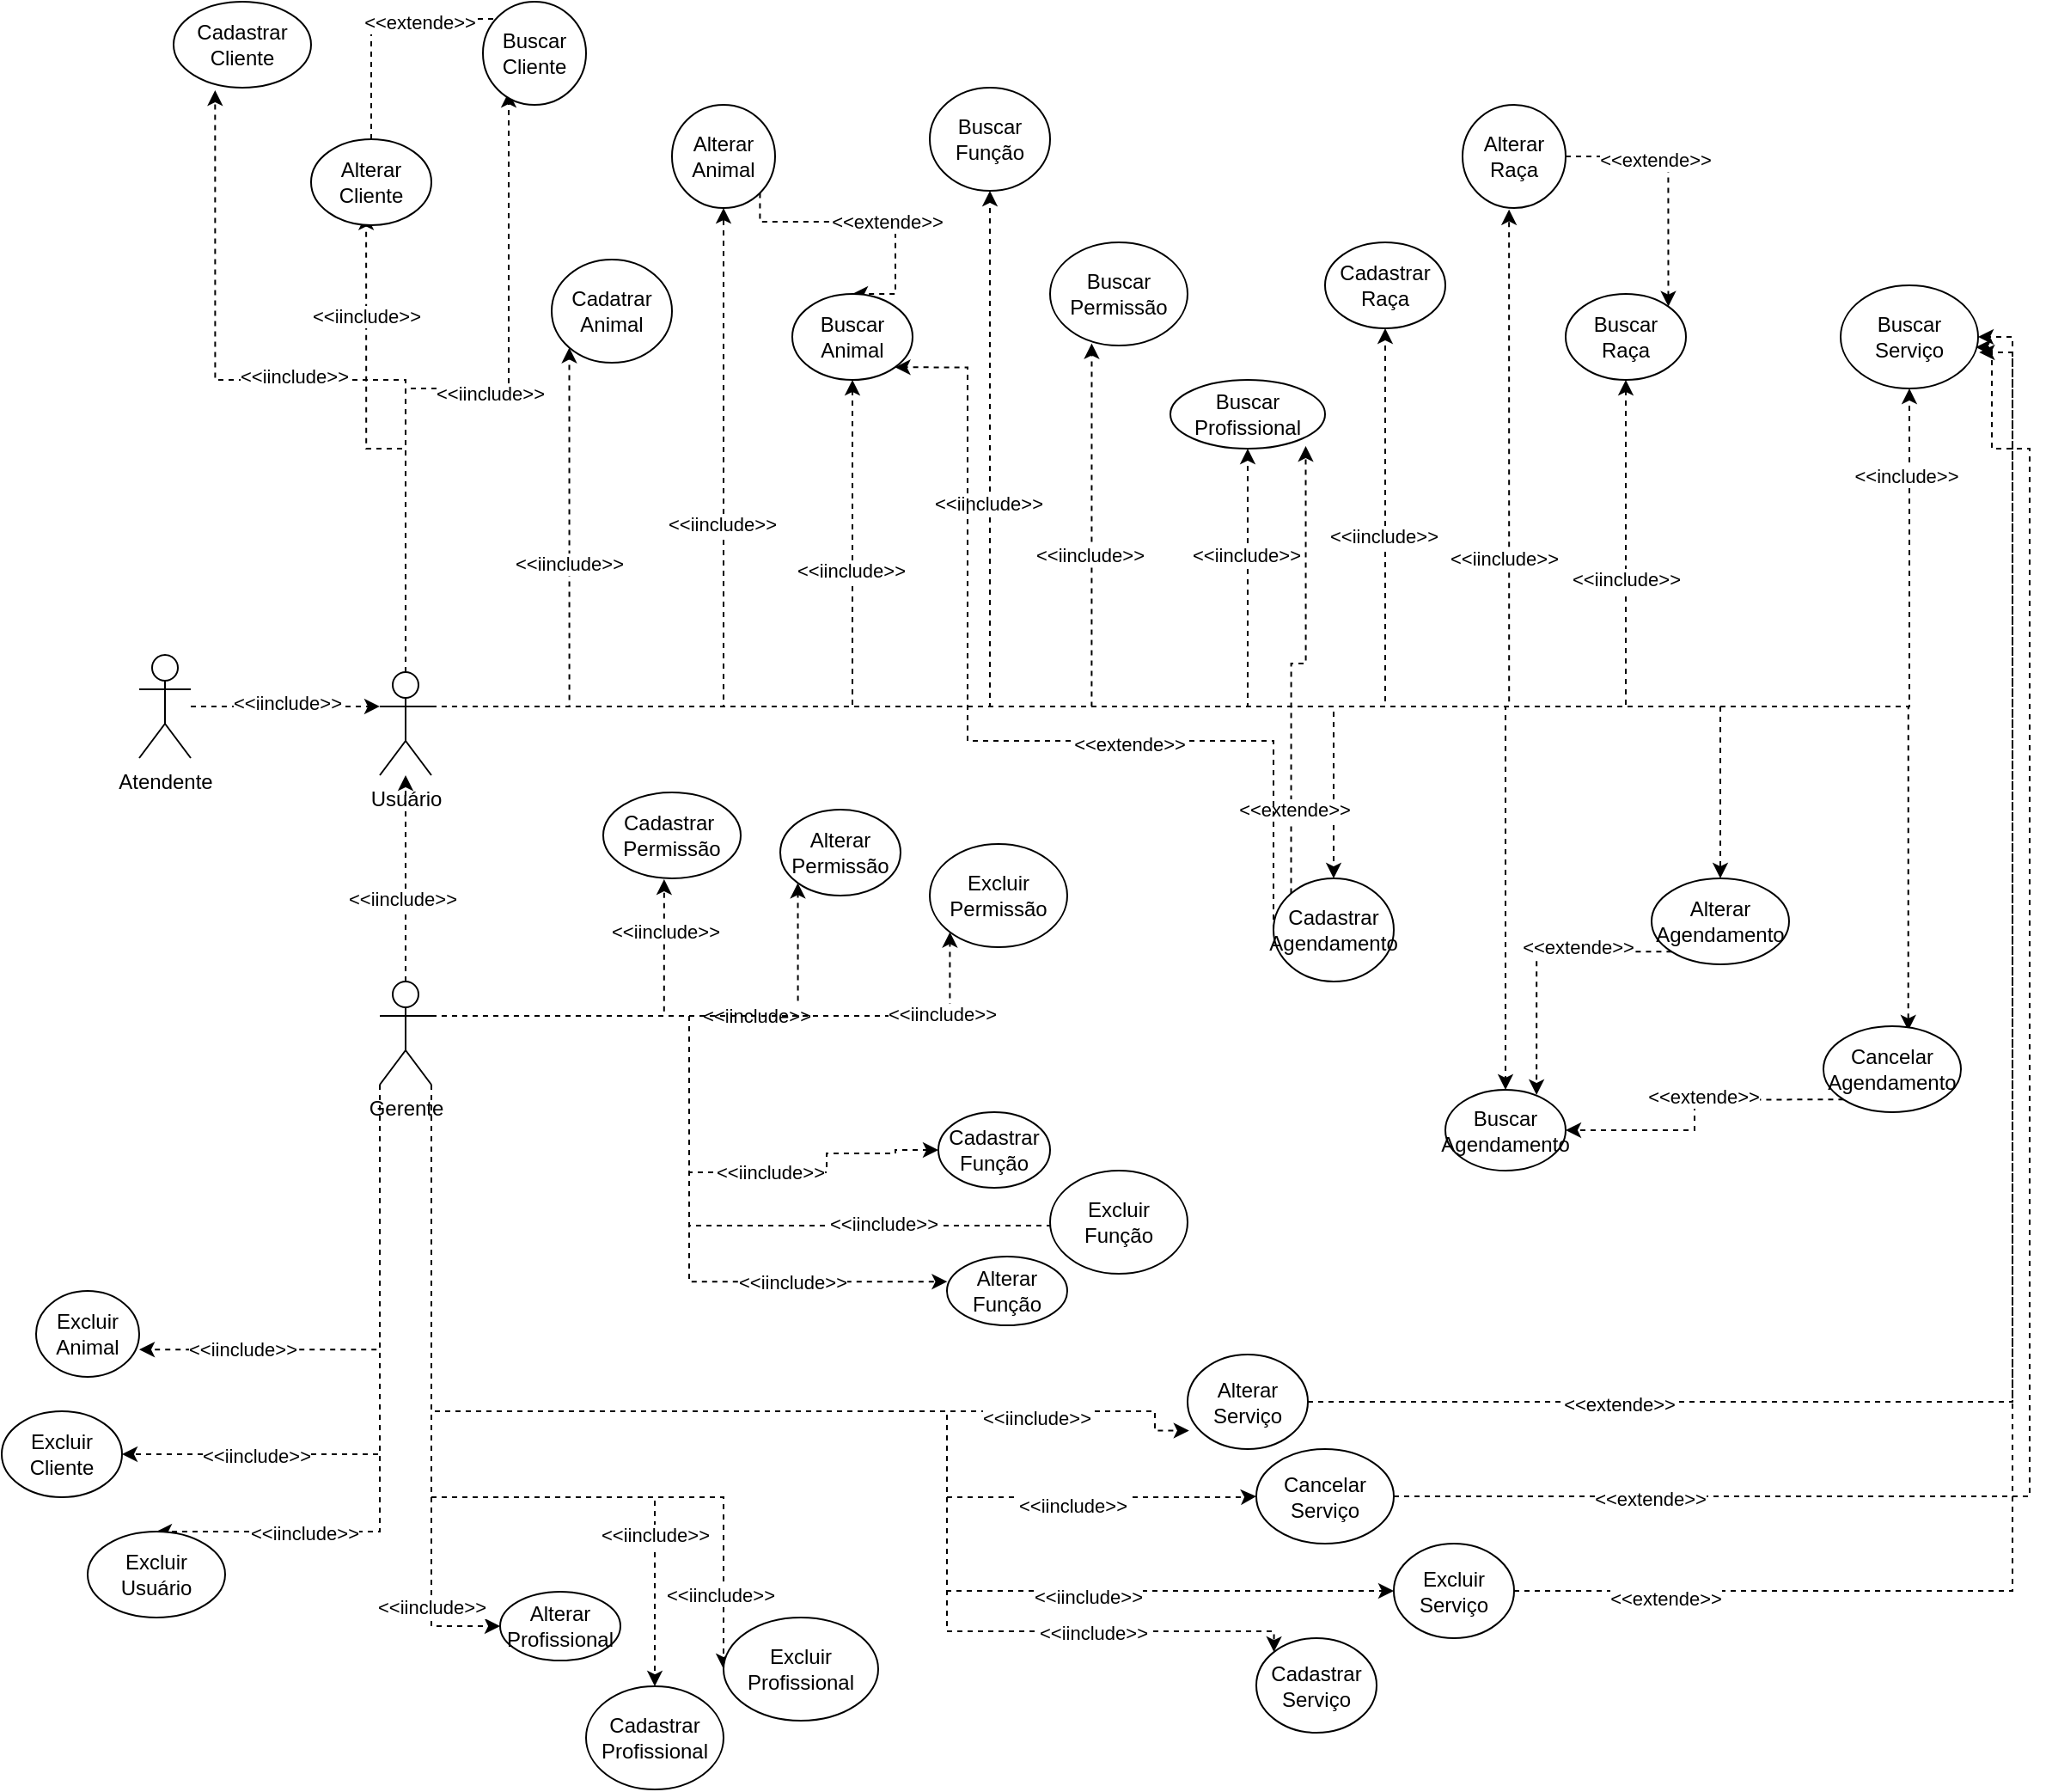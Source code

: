 <mxfile version="21.5.0" type="github">
  <diagram name="Página-1" id="6CJLhnXPKIy9RIlM2_i4">
    <mxGraphModel dx="1862" dy="1701" grid="1" gridSize="10" guides="1" tooltips="1" connect="1" arrows="1" fold="1" page="1" pageScale="1" pageWidth="827" pageHeight="1169" math="0" shadow="0">
      <root>
        <mxCell id="0" />
        <mxCell id="1" parent="0" />
        <mxCell id="zJWUU8WAKtDZtC-Ve3RA-35" style="edgeStyle=orthogonalEdgeStyle;rounded=0;orthogonalLoop=1;jettySize=auto;html=1;exitX=1;exitY=0.333;exitDx=0;exitDy=0;exitPerimeter=0;entryX=0;entryY=1;entryDx=0;entryDy=0;dashed=1;" parent="1" source="zJWUU8WAKtDZtC-Ve3RA-1" target="zJWUU8WAKtDZtC-Ve3RA-11" edge="1">
          <mxGeometry relative="1" as="geometry" />
        </mxCell>
        <mxCell id="zJWUU8WAKtDZtC-Ve3RA-81" value="&amp;lt;&amp;lt;iinclude&amp;gt;&amp;gt;" style="edgeLabel;html=1;align=center;verticalAlign=middle;resizable=0;points=[];" parent="zJWUU8WAKtDZtC-Ve3RA-35" vertex="1" connectable="0">
          <mxGeometry x="0.134" y="1" relative="1" as="geometry">
            <mxPoint as="offset" />
          </mxGeometry>
        </mxCell>
        <mxCell id="zJWUU8WAKtDZtC-Ve3RA-36" style="edgeStyle=orthogonalEdgeStyle;rounded=0;orthogonalLoop=1;jettySize=auto;html=1;exitX=1;exitY=0.333;exitDx=0;exitDy=0;exitPerimeter=0;dashed=1;" parent="1" source="zJWUU8WAKtDZtC-Ve3RA-1" target="zJWUU8WAKtDZtC-Ve3RA-12" edge="1">
          <mxGeometry relative="1" as="geometry" />
        </mxCell>
        <mxCell id="zJWUU8WAKtDZtC-Ve3RA-82" value="&amp;lt;&amp;lt;iinclude&amp;gt;&amp;gt;" style="edgeLabel;html=1;align=center;verticalAlign=middle;resizable=0;points=[];" parent="zJWUU8WAKtDZtC-Ve3RA-36" vertex="1" connectable="0">
          <mxGeometry x="0.2" y="1" relative="1" as="geometry">
            <mxPoint as="offset" />
          </mxGeometry>
        </mxCell>
        <mxCell id="zJWUU8WAKtDZtC-Ve3RA-37" style="edgeStyle=orthogonalEdgeStyle;rounded=0;orthogonalLoop=1;jettySize=auto;html=1;exitX=1;exitY=0.333;exitDx=0;exitDy=0;exitPerimeter=0;dashed=1;" parent="1" source="zJWUU8WAKtDZtC-Ve3RA-1" target="zJWUU8WAKtDZtC-Ve3RA-13" edge="1">
          <mxGeometry relative="1" as="geometry" />
        </mxCell>
        <mxCell id="zJWUU8WAKtDZtC-Ve3RA-83" value="&amp;lt;&amp;lt;iinclude&amp;gt;&amp;gt;" style="edgeLabel;html=1;align=center;verticalAlign=middle;resizable=0;points=[];" parent="zJWUU8WAKtDZtC-Ve3RA-37" vertex="1" connectable="0">
          <mxGeometry x="0.489" y="1" relative="1" as="geometry">
            <mxPoint as="offset" />
          </mxGeometry>
        </mxCell>
        <mxCell id="zJWUU8WAKtDZtC-Ve3RA-38" style="edgeStyle=orthogonalEdgeStyle;rounded=0;orthogonalLoop=1;jettySize=auto;html=1;exitX=1;exitY=0.333;exitDx=0;exitDy=0;exitPerimeter=0;entryX=0.5;entryY=1;entryDx=0;entryDy=0;dashed=1;" parent="1" source="zJWUU8WAKtDZtC-Ve3RA-1" target="zJWUU8WAKtDZtC-Ve3RA-23" edge="1">
          <mxGeometry relative="1" as="geometry" />
        </mxCell>
        <mxCell id="zJWUU8WAKtDZtC-Ve3RA-84" value="&amp;lt;&amp;lt;iinclude&amp;gt;&amp;gt;" style="edgeLabel;html=1;align=center;verticalAlign=middle;resizable=0;points=[];" parent="zJWUU8WAKtDZtC-Ve3RA-38" vertex="1" connectable="0">
          <mxGeometry x="0.418" y="1" relative="1" as="geometry">
            <mxPoint as="offset" />
          </mxGeometry>
        </mxCell>
        <mxCell id="zJWUU8WAKtDZtC-Ve3RA-39" style="edgeStyle=orthogonalEdgeStyle;rounded=0;orthogonalLoop=1;jettySize=auto;html=1;exitX=1;exitY=0.333;exitDx=0;exitDy=0;exitPerimeter=0;entryX=0.303;entryY=0.98;entryDx=0;entryDy=0;entryPerimeter=0;dashed=1;" parent="1" source="zJWUU8WAKtDZtC-Ve3RA-1" target="zJWUU8WAKtDZtC-Ve3RA-20" edge="1">
          <mxGeometry relative="1" as="geometry" />
        </mxCell>
        <mxCell id="zJWUU8WAKtDZtC-Ve3RA-85" value="&amp;lt;&amp;lt;iinclude&amp;gt;&amp;gt;" style="edgeLabel;html=1;align=center;verticalAlign=middle;resizable=0;points=[];" parent="zJWUU8WAKtDZtC-Ve3RA-39" vertex="1" connectable="0">
          <mxGeometry x="0.587" y="1" relative="1" as="geometry">
            <mxPoint as="offset" />
          </mxGeometry>
        </mxCell>
        <mxCell id="zJWUU8WAKtDZtC-Ve3RA-40" style="edgeStyle=orthogonalEdgeStyle;rounded=0;orthogonalLoop=1;jettySize=auto;html=1;exitX=1;exitY=0.333;exitDx=0;exitDy=0;exitPerimeter=0;entryX=0.5;entryY=1;entryDx=0;entryDy=0;dashed=1;" parent="1" source="zJWUU8WAKtDZtC-Ve3RA-1" target="zJWUU8WAKtDZtC-Ve3RA-26" edge="1">
          <mxGeometry relative="1" as="geometry" />
        </mxCell>
        <mxCell id="zJWUU8WAKtDZtC-Ve3RA-86" value="&amp;lt;&amp;lt;iinclude&amp;gt;&amp;gt;" style="edgeLabel;html=1;align=center;verticalAlign=middle;resizable=0;points=[];" parent="zJWUU8WAKtDZtC-Ve3RA-40" vertex="1" connectable="0">
          <mxGeometry x="0.803" y="1" relative="1" as="geometry">
            <mxPoint as="offset" />
          </mxGeometry>
        </mxCell>
        <mxCell id="zJWUU8WAKtDZtC-Ve3RA-74" style="edgeStyle=orthogonalEdgeStyle;rounded=0;orthogonalLoop=1;jettySize=auto;html=1;exitX=0.5;exitY=0;exitDx=0;exitDy=0;exitPerimeter=0;entryX=0.302;entryY=1.03;entryDx=0;entryDy=0;entryPerimeter=0;dashed=1;" parent="1" source="zJWUU8WAKtDZtC-Ve3RA-1" target="zJWUU8WAKtDZtC-Ve3RA-2" edge="1">
          <mxGeometry relative="1" as="geometry" />
        </mxCell>
        <mxCell id="zJWUU8WAKtDZtC-Ve3RA-77" value="&amp;lt;&amp;lt;iinclude&amp;gt;&amp;gt;" style="edgeLabel;html=1;align=center;verticalAlign=middle;resizable=0;points=[];" parent="zJWUU8WAKtDZtC-Ve3RA-74" vertex="1" connectable="0">
          <mxGeometry x="0.047" y="-2" relative="1" as="geometry">
            <mxPoint as="offset" />
          </mxGeometry>
        </mxCell>
        <mxCell id="zJWUU8WAKtDZtC-Ve3RA-75" style="edgeStyle=orthogonalEdgeStyle;rounded=0;orthogonalLoop=1;jettySize=auto;html=1;exitX=0.5;exitY=0;exitDx=0;exitDy=0;exitPerimeter=0;entryX=0.458;entryY=0.875;entryDx=0;entryDy=0;entryPerimeter=0;dashed=1;" parent="1" source="zJWUU8WAKtDZtC-Ve3RA-1" target="zJWUU8WAKtDZtC-Ve3RA-8" edge="1">
          <mxGeometry relative="1" as="geometry" />
        </mxCell>
        <mxCell id="zJWUU8WAKtDZtC-Ve3RA-78" value="&amp;lt;&amp;lt;iinclude&amp;gt;&amp;gt;" style="edgeLabel;html=1;align=center;verticalAlign=middle;resizable=0;points=[];" parent="zJWUU8WAKtDZtC-Ve3RA-75" vertex="1" connectable="0">
          <mxGeometry x="0.595" relative="1" as="geometry">
            <mxPoint as="offset" />
          </mxGeometry>
        </mxCell>
        <mxCell id="zJWUU8WAKtDZtC-Ve3RA-76" style="edgeStyle=orthogonalEdgeStyle;rounded=0;orthogonalLoop=1;jettySize=auto;html=1;exitX=0.5;exitY=0;exitDx=0;exitDy=0;exitPerimeter=0;entryX=0.25;entryY=0.875;entryDx=0;entryDy=0;entryPerimeter=0;dashed=1;" parent="1" source="zJWUU8WAKtDZtC-Ve3RA-1" target="zJWUU8WAKtDZtC-Ve3RA-9" edge="1">
          <mxGeometry relative="1" as="geometry" />
        </mxCell>
        <mxCell id="zJWUU8WAKtDZtC-Ve3RA-79" value="&amp;lt;&amp;lt;iinclude&amp;gt;&amp;gt;" style="edgeLabel;html=1;align=center;verticalAlign=middle;resizable=0;points=[];" parent="zJWUU8WAKtDZtC-Ve3RA-76" vertex="1" connectable="0">
          <mxGeometry x="0.074" y="-3" relative="1" as="geometry">
            <mxPoint as="offset" />
          </mxGeometry>
        </mxCell>
        <mxCell id="zJWUU8WAKtDZtC-Ve3RA-90" style="edgeStyle=orthogonalEdgeStyle;rounded=0;orthogonalLoop=1;jettySize=auto;html=1;exitX=1;exitY=0.333;exitDx=0;exitDy=0;exitPerimeter=0;entryX=0.5;entryY=1;entryDx=0;entryDy=0;dashed=1;" parent="1" source="zJWUU8WAKtDZtC-Ve3RA-1" target="zJWUU8WAKtDZtC-Ve3RA-87" edge="1">
          <mxGeometry relative="1" as="geometry" />
        </mxCell>
        <mxCell id="QECiyln3LwhVazJnVvSY-2" value="&amp;lt;&amp;lt;iinclude&amp;gt;&amp;gt;" style="edgeLabel;html=1;align=center;verticalAlign=middle;resizable=0;points=[];" vertex="1" connectable="0" parent="zJWUU8WAKtDZtC-Ve3RA-90">
          <mxGeometry x="0.688" y="1" relative="1" as="geometry">
            <mxPoint as="offset" />
          </mxGeometry>
        </mxCell>
        <mxCell id="zJWUU8WAKtDZtC-Ve3RA-91" style="edgeStyle=orthogonalEdgeStyle;rounded=0;orthogonalLoop=1;jettySize=auto;html=1;exitX=1;exitY=0.333;exitDx=0;exitDy=0;exitPerimeter=0;entryX=0.451;entryY=1.014;entryDx=0;entryDy=0;entryPerimeter=0;dashed=1;" parent="1" source="zJWUU8WAKtDZtC-Ve3RA-1" target="zJWUU8WAKtDZtC-Ve3RA-88" edge="1">
          <mxGeometry relative="1" as="geometry" />
        </mxCell>
        <mxCell id="QECiyln3LwhVazJnVvSY-3" value="&amp;lt;&amp;lt;iinclude&amp;gt;&amp;gt;" style="edgeLabel;html=1;align=center;verticalAlign=middle;resizable=0;points=[];" vertex="1" connectable="0" parent="zJWUU8WAKtDZtC-Ve3RA-91">
          <mxGeometry x="0.556" y="3" relative="1" as="geometry">
            <mxPoint as="offset" />
          </mxGeometry>
        </mxCell>
        <mxCell id="QECiyln3LwhVazJnVvSY-1" style="edgeStyle=orthogonalEdgeStyle;rounded=0;orthogonalLoop=1;jettySize=auto;html=1;exitX=1;exitY=0.333;exitDx=0;exitDy=0;exitPerimeter=0;entryX=0.5;entryY=1;entryDx=0;entryDy=0;dashed=1;" edge="1" parent="1" source="zJWUU8WAKtDZtC-Ve3RA-1" target="zJWUU8WAKtDZtC-Ve3RA-89">
          <mxGeometry relative="1" as="geometry" />
        </mxCell>
        <mxCell id="QECiyln3LwhVazJnVvSY-4" value="&amp;lt;&amp;lt;iinclude&amp;gt;&amp;gt;" style="edgeLabel;html=1;align=center;verticalAlign=middle;resizable=0;points=[];" vertex="1" connectable="0" parent="QECiyln3LwhVazJnVvSY-1">
          <mxGeometry x="0.739" relative="1" as="geometry">
            <mxPoint as="offset" />
          </mxGeometry>
        </mxCell>
        <mxCell id="QECiyln3LwhVazJnVvSY-16" style="edgeStyle=orthogonalEdgeStyle;rounded=0;orthogonalLoop=1;jettySize=auto;html=1;exitX=1;exitY=0.333;exitDx=0;exitDy=0;exitPerimeter=0;entryX=0.5;entryY=0;entryDx=0;entryDy=0;dashed=1;" edge="1" parent="1" source="zJWUU8WAKtDZtC-Ve3RA-1" target="QECiyln3LwhVazJnVvSY-13">
          <mxGeometry relative="1" as="geometry" />
        </mxCell>
        <mxCell id="QECiyln3LwhVazJnVvSY-17" style="edgeStyle=orthogonalEdgeStyle;rounded=0;orthogonalLoop=1;jettySize=auto;html=1;exitX=1;exitY=0.333;exitDx=0;exitDy=0;exitPerimeter=0;entryX=0.5;entryY=0;entryDx=0;entryDy=0;dashed=1;" edge="1" parent="1" source="zJWUU8WAKtDZtC-Ve3RA-1" target="QECiyln3LwhVazJnVvSY-11">
          <mxGeometry relative="1" as="geometry" />
        </mxCell>
        <mxCell id="QECiyln3LwhVazJnVvSY-18" style="edgeStyle=orthogonalEdgeStyle;rounded=0;orthogonalLoop=1;jettySize=auto;html=1;exitX=1;exitY=0.333;exitDx=0;exitDy=0;exitPerimeter=0;entryX=0.5;entryY=0;entryDx=0;entryDy=0;dashed=1;" edge="1" parent="1" source="zJWUU8WAKtDZtC-Ve3RA-1" target="QECiyln3LwhVazJnVvSY-14">
          <mxGeometry relative="1" as="geometry" />
        </mxCell>
        <mxCell id="QECiyln3LwhVazJnVvSY-19" style="edgeStyle=orthogonalEdgeStyle;rounded=0;orthogonalLoop=1;jettySize=auto;html=1;exitX=1;exitY=0.333;exitDx=0;exitDy=0;exitPerimeter=0;entryX=0.617;entryY=0.05;entryDx=0;entryDy=0;entryPerimeter=0;dashed=1;" edge="1" parent="1" source="zJWUU8WAKtDZtC-Ve3RA-1" target="QECiyln3LwhVazJnVvSY-15">
          <mxGeometry relative="1" as="geometry" />
        </mxCell>
        <mxCell id="QECiyln3LwhVazJnVvSY-48" style="edgeStyle=orthogonalEdgeStyle;rounded=0;orthogonalLoop=1;jettySize=auto;html=1;exitX=1;exitY=0.333;exitDx=0;exitDy=0;exitPerimeter=0;entryX=0.5;entryY=1;entryDx=0;entryDy=0;dashed=1;" edge="1" parent="1" source="zJWUU8WAKtDZtC-Ve3RA-1" target="QECiyln3LwhVazJnVvSY-29">
          <mxGeometry relative="1" as="geometry" />
        </mxCell>
        <mxCell id="QECiyln3LwhVazJnVvSY-49" value="&amp;lt;&amp;lt;include&amp;gt;&amp;gt;" style="edgeLabel;html=1;align=center;verticalAlign=middle;resizable=0;points=[];" vertex="1" connectable="0" parent="QECiyln3LwhVazJnVvSY-48">
          <mxGeometry x="0.903" y="2" relative="1" as="geometry">
            <mxPoint as="offset" />
          </mxGeometry>
        </mxCell>
        <mxCell id="zJWUU8WAKtDZtC-Ve3RA-1" value="Usuário" style="shape=umlActor;verticalLabelPosition=bottom;verticalAlign=top;html=1;outlineConnect=0;" parent="1" vertex="1">
          <mxGeometry x="180" y="180" width="30" height="60" as="geometry" />
        </mxCell>
        <mxCell id="zJWUU8WAKtDZtC-Ve3RA-2" value="Cadastrar Cliente" style="ellipse;whiteSpace=wrap;html=1;" parent="1" vertex="1">
          <mxGeometry x="60" y="-210" width="80" height="50" as="geometry" />
        </mxCell>
        <mxCell id="zJWUU8WAKtDZtC-Ve3RA-41" style="edgeStyle=orthogonalEdgeStyle;rounded=0;orthogonalLoop=1;jettySize=auto;html=1;exitX=0;exitY=1;exitDx=0;exitDy=0;exitPerimeter=0;entryX=1;entryY=0.682;entryDx=0;entryDy=0;entryPerimeter=0;dashed=1;" parent="1" source="zJWUU8WAKtDZtC-Ve3RA-4" target="zJWUU8WAKtDZtC-Ve3RA-14" edge="1">
          <mxGeometry relative="1" as="geometry" />
        </mxCell>
        <mxCell id="zJWUU8WAKtDZtC-Ve3RA-72" value="&amp;lt;&amp;lt;iinclude&amp;gt;&amp;gt;" style="edgeLabel;html=1;align=center;verticalAlign=middle;resizable=0;points=[];" parent="zJWUU8WAKtDZtC-Ve3RA-41" vertex="1" connectable="0">
          <mxGeometry x="0.595" relative="1" as="geometry">
            <mxPoint as="offset" />
          </mxGeometry>
        </mxCell>
        <mxCell id="zJWUU8WAKtDZtC-Ve3RA-43" style="edgeStyle=orthogonalEdgeStyle;rounded=0;orthogonalLoop=1;jettySize=auto;html=1;exitX=0;exitY=1;exitDx=0;exitDy=0;exitPerimeter=0;entryX=1;entryY=0.5;entryDx=0;entryDy=0;dashed=1;" parent="1" source="zJWUU8WAKtDZtC-Ve3RA-4" target="zJWUU8WAKtDZtC-Ve3RA-10" edge="1">
          <mxGeometry relative="1" as="geometry" />
        </mxCell>
        <mxCell id="zJWUU8WAKtDZtC-Ve3RA-71" value="&amp;lt;&amp;lt;iinclude&amp;gt;&amp;gt;" style="edgeLabel;html=1;align=center;verticalAlign=middle;resizable=0;points=[];" parent="zJWUU8WAKtDZtC-Ve3RA-43" vertex="1" connectable="0">
          <mxGeometry x="0.575" y="1" relative="1" as="geometry">
            <mxPoint as="offset" />
          </mxGeometry>
        </mxCell>
        <mxCell id="zJWUU8WAKtDZtC-Ve3RA-45" style="edgeStyle=orthogonalEdgeStyle;rounded=0;orthogonalLoop=1;jettySize=auto;html=1;exitX=0;exitY=1;exitDx=0;exitDy=0;exitPerimeter=0;entryX=0.5;entryY=0;entryDx=0;entryDy=0;dashed=1;" parent="1" source="zJWUU8WAKtDZtC-Ve3RA-4" target="zJWUU8WAKtDZtC-Ve3RA-16" edge="1">
          <mxGeometry relative="1" as="geometry">
            <Array as="points">
              <mxPoint x="180" y="680" />
            </Array>
          </mxGeometry>
        </mxCell>
        <mxCell id="zJWUU8WAKtDZtC-Ve3RA-70" value="&amp;lt;&amp;lt;iinclude&amp;gt;&amp;gt;" style="edgeLabel;html=1;align=center;verticalAlign=middle;resizable=0;points=[];" parent="zJWUU8WAKtDZtC-Ve3RA-45" vertex="1" connectable="0">
          <mxGeometry x="0.559" y="1" relative="1" as="geometry">
            <mxPoint as="offset" />
          </mxGeometry>
        </mxCell>
        <mxCell id="zJWUU8WAKtDZtC-Ve3RA-46" style="edgeStyle=orthogonalEdgeStyle;rounded=0;orthogonalLoop=1;jettySize=auto;html=1;exitX=1;exitY=1;exitDx=0;exitDy=0;exitPerimeter=0;entryX=0;entryY=0.5;entryDx=0;entryDy=0;dashed=1;" parent="1" source="zJWUU8WAKtDZtC-Ve3RA-4" target="zJWUU8WAKtDZtC-Ve3RA-25" edge="1">
          <mxGeometry relative="1" as="geometry">
            <Array as="points">
              <mxPoint x="210" y="735" />
            </Array>
          </mxGeometry>
        </mxCell>
        <mxCell id="zJWUU8WAKtDZtC-Ve3RA-69" value="&amp;lt;&amp;lt;iinclude&amp;gt;&amp;gt;" style="edgeLabel;html=1;align=center;verticalAlign=middle;resizable=0;points=[];" parent="zJWUU8WAKtDZtC-Ve3RA-46" vertex="1" connectable="0">
          <mxGeometry x="0.713" relative="1" as="geometry">
            <mxPoint as="offset" />
          </mxGeometry>
        </mxCell>
        <mxCell id="zJWUU8WAKtDZtC-Ve3RA-47" style="edgeStyle=orthogonalEdgeStyle;rounded=0;orthogonalLoop=1;jettySize=auto;html=1;exitX=1;exitY=1;exitDx=0;exitDy=0;exitPerimeter=0;dashed=1;entryX=0.5;entryY=0;entryDx=0;entryDy=0;" parent="1" source="zJWUU8WAKtDZtC-Ve3RA-4" target="zJWUU8WAKtDZtC-Ve3RA-27" edge="1">
          <mxGeometry relative="1" as="geometry">
            <mxPoint x="520" y="710" as="targetPoint" />
            <Array as="points">
              <mxPoint x="210" y="660" />
              <mxPoint x="340" y="660" />
            </Array>
          </mxGeometry>
        </mxCell>
        <mxCell id="zJWUU8WAKtDZtC-Ve3RA-68" value="&amp;lt;&amp;lt;iinclude&amp;gt;&amp;gt;" style="edgeLabel;html=1;align=center;verticalAlign=middle;resizable=0;points=[];" parent="zJWUU8WAKtDZtC-Ve3RA-47" vertex="1" connectable="0">
          <mxGeometry x="0.634" relative="1" as="geometry">
            <mxPoint as="offset" />
          </mxGeometry>
        </mxCell>
        <mxCell id="zJWUU8WAKtDZtC-Ve3RA-48" style="edgeStyle=orthogonalEdgeStyle;rounded=0;orthogonalLoop=1;jettySize=auto;html=1;exitX=1;exitY=1;exitDx=0;exitDy=0;exitPerimeter=0;entryX=0;entryY=0.5;entryDx=0;entryDy=0;dashed=1;" parent="1" source="zJWUU8WAKtDZtC-Ve3RA-4" target="zJWUU8WAKtDZtC-Ve3RA-15" edge="1">
          <mxGeometry relative="1" as="geometry">
            <Array as="points">
              <mxPoint x="210" y="660" />
              <mxPoint x="380" y="660" />
            </Array>
          </mxGeometry>
        </mxCell>
        <mxCell id="zJWUU8WAKtDZtC-Ve3RA-67" value="&amp;lt;&amp;lt;iinclude&amp;gt;&amp;gt;" style="edgeLabel;html=1;align=center;verticalAlign=middle;resizable=0;points=[];" parent="zJWUU8WAKtDZtC-Ve3RA-48" vertex="1" connectable="0">
          <mxGeometry x="0.832" y="-2" relative="1" as="geometry">
            <mxPoint as="offset" />
          </mxGeometry>
        </mxCell>
        <mxCell id="zJWUU8WAKtDZtC-Ve3RA-50" style="edgeStyle=orthogonalEdgeStyle;rounded=0;orthogonalLoop=1;jettySize=auto;html=1;exitX=1;exitY=0.333;exitDx=0;exitDy=0;exitPerimeter=0;entryX=0.003;entryY=0.365;entryDx=0;entryDy=0;entryPerimeter=0;dashed=1;" parent="1" source="zJWUU8WAKtDZtC-Ve3RA-4" target="zJWUU8WAKtDZtC-Ve3RA-22" edge="1">
          <mxGeometry relative="1" as="geometry" />
        </mxCell>
        <mxCell id="zJWUU8WAKtDZtC-Ve3RA-63" value="&amp;lt;&amp;lt;iinclude&amp;gt;&amp;gt;" style="edgeLabel;html=1;align=center;verticalAlign=middle;resizable=0;points=[];" parent="zJWUU8WAKtDZtC-Ve3RA-50" vertex="1" connectable="0">
          <mxGeometry x="0.6" relative="1" as="geometry">
            <mxPoint as="offset" />
          </mxGeometry>
        </mxCell>
        <mxCell id="zJWUU8WAKtDZtC-Ve3RA-51" style="edgeStyle=orthogonalEdgeStyle;rounded=0;orthogonalLoop=1;jettySize=auto;html=1;exitX=1;exitY=0.333;exitDx=0;exitDy=0;exitPerimeter=0;entryX=0;entryY=0;entryDx=0;entryDy=0;dashed=1;" parent="1" source="zJWUU8WAKtDZtC-Ve3RA-4" target="zJWUU8WAKtDZtC-Ve3RA-18" edge="1">
          <mxGeometry relative="1" as="geometry">
            <Array as="points">
              <mxPoint x="360" y="380" />
              <mxPoint x="360" y="502" />
            </Array>
          </mxGeometry>
        </mxCell>
        <mxCell id="zJWUU8WAKtDZtC-Ve3RA-62" value="&amp;lt;&amp;lt;iinclude&amp;gt;&amp;gt;" style="edgeLabel;html=1;align=center;verticalAlign=middle;resizable=0;points=[];" parent="zJWUU8WAKtDZtC-Ve3RA-51" vertex="1" connectable="0">
          <mxGeometry x="0.488" y="1" relative="1" as="geometry">
            <mxPoint as="offset" />
          </mxGeometry>
        </mxCell>
        <mxCell id="zJWUU8WAKtDZtC-Ve3RA-52" style="edgeStyle=orthogonalEdgeStyle;rounded=0;orthogonalLoop=1;jettySize=auto;html=1;exitX=1;exitY=0.333;exitDx=0;exitDy=0;exitPerimeter=0;entryX=0;entryY=0.5;entryDx=0;entryDy=0;dashed=1;" parent="1" source="zJWUU8WAKtDZtC-Ve3RA-4" target="zJWUU8WAKtDZtC-Ve3RA-24" edge="1">
          <mxGeometry relative="1" as="geometry">
            <Array as="points">
              <mxPoint x="360" y="380" />
              <mxPoint x="360" y="471" />
              <mxPoint x="440" y="471" />
              <mxPoint x="440" y="460" />
              <mxPoint x="480" y="460" />
            </Array>
          </mxGeometry>
        </mxCell>
        <mxCell id="zJWUU8WAKtDZtC-Ve3RA-61" value="&amp;lt;&amp;lt;iinclude&amp;gt;&amp;gt;" style="edgeLabel;html=1;align=center;verticalAlign=middle;resizable=0;points=[];" parent="zJWUU8WAKtDZtC-Ve3RA-52" vertex="1" connectable="0">
          <mxGeometry x="0.444" relative="1" as="geometry">
            <mxPoint as="offset" />
          </mxGeometry>
        </mxCell>
        <mxCell id="zJWUU8WAKtDZtC-Ve3RA-53" style="edgeStyle=orthogonalEdgeStyle;rounded=0;orthogonalLoop=1;jettySize=auto;html=1;exitX=1;exitY=0.333;exitDx=0;exitDy=0;exitPerimeter=0;entryX=0.443;entryY=1.01;entryDx=0;entryDy=0;entryPerimeter=0;dashed=1;" parent="1" source="zJWUU8WAKtDZtC-Ve3RA-4" target="zJWUU8WAKtDZtC-Ve3RA-21" edge="1">
          <mxGeometry relative="1" as="geometry" />
        </mxCell>
        <mxCell id="zJWUU8WAKtDZtC-Ve3RA-58" value="&amp;lt;&amp;lt;iinclude&amp;gt;&amp;gt;" style="edgeLabel;html=1;align=center;verticalAlign=middle;resizable=0;points=[];" parent="zJWUU8WAKtDZtC-Ve3RA-53" vertex="1" connectable="0">
          <mxGeometry x="0.715" relative="1" as="geometry">
            <mxPoint as="offset" />
          </mxGeometry>
        </mxCell>
        <mxCell id="zJWUU8WAKtDZtC-Ve3RA-54" style="edgeStyle=orthogonalEdgeStyle;rounded=0;orthogonalLoop=1;jettySize=auto;html=1;exitX=1;exitY=0.333;exitDx=0;exitDy=0;exitPerimeter=0;entryX=0;entryY=1;entryDx=0;entryDy=0;dashed=1;" parent="1" source="zJWUU8WAKtDZtC-Ve3RA-4" target="zJWUU8WAKtDZtC-Ve3RA-19" edge="1">
          <mxGeometry relative="1" as="geometry" />
        </mxCell>
        <mxCell id="zJWUU8WAKtDZtC-Ve3RA-59" value="&amp;lt;&amp;lt;iinclude&amp;gt;&amp;gt;" style="edgeLabel;html=1;align=center;verticalAlign=middle;resizable=0;points=[];" parent="zJWUU8WAKtDZtC-Ve3RA-54" vertex="1" connectable="0">
          <mxGeometry x="0.302" relative="1" as="geometry">
            <mxPoint as="offset" />
          </mxGeometry>
        </mxCell>
        <mxCell id="zJWUU8WAKtDZtC-Ve3RA-55" style="edgeStyle=orthogonalEdgeStyle;rounded=0;orthogonalLoop=1;jettySize=auto;html=1;exitX=1;exitY=0.333;exitDx=0;exitDy=0;exitPerimeter=0;entryX=0;entryY=1;entryDx=0;entryDy=0;dashed=1;" parent="1" source="zJWUU8WAKtDZtC-Ve3RA-4" target="zJWUU8WAKtDZtC-Ve3RA-17" edge="1">
          <mxGeometry relative="1" as="geometry" />
        </mxCell>
        <mxCell id="zJWUU8WAKtDZtC-Ve3RA-60" value="&amp;lt;&amp;lt;iinclude&amp;gt;&amp;gt;" style="edgeLabel;html=1;align=center;verticalAlign=middle;resizable=0;points=[];" parent="zJWUU8WAKtDZtC-Ve3RA-55" vertex="1" connectable="0">
          <mxGeometry x="0.695" y="1" relative="1" as="geometry">
            <mxPoint as="offset" />
          </mxGeometry>
        </mxCell>
        <mxCell id="zJWUU8WAKtDZtC-Ve3RA-56" style="edgeStyle=orthogonalEdgeStyle;rounded=0;orthogonalLoop=1;jettySize=auto;html=1;exitX=0.5;exitY=0;exitDx=0;exitDy=0;exitPerimeter=0;dashed=1;" parent="1" source="zJWUU8WAKtDZtC-Ve3RA-4" target="zJWUU8WAKtDZtC-Ve3RA-1" edge="1">
          <mxGeometry relative="1" as="geometry" />
        </mxCell>
        <mxCell id="zJWUU8WAKtDZtC-Ve3RA-57" value="&amp;lt;&amp;lt;iinclude&amp;gt;&amp;gt;" style="edgeLabel;html=1;align=center;verticalAlign=middle;resizable=0;points=[];" parent="zJWUU8WAKtDZtC-Ve3RA-56" vertex="1" connectable="0">
          <mxGeometry x="-0.193" y="2" relative="1" as="geometry">
            <mxPoint as="offset" />
          </mxGeometry>
        </mxCell>
        <mxCell id="QECiyln3LwhVazJnVvSY-34" style="edgeStyle=orthogonalEdgeStyle;rounded=0;orthogonalLoop=1;jettySize=auto;html=1;exitX=1;exitY=1;exitDx=0;exitDy=0;exitPerimeter=0;entryX=0;entryY=0;entryDx=0;entryDy=0;dashed=1;" edge="1" parent="1" source="zJWUU8WAKtDZtC-Ve3RA-4" target="QECiyln3LwhVazJnVvSY-28">
          <mxGeometry relative="1" as="geometry">
            <Array as="points">
              <mxPoint x="210" y="610" />
              <mxPoint x="510" y="610" />
              <mxPoint x="510" y="738" />
            </Array>
          </mxGeometry>
        </mxCell>
        <mxCell id="QECiyln3LwhVazJnVvSY-47" value="&amp;lt;&amp;lt;iinclude&amp;gt;&amp;gt;" style="edgeLabel;html=1;align=center;verticalAlign=middle;resizable=0;points=[];" vertex="1" connectable="0" parent="QECiyln3LwhVazJnVvSY-34">
          <mxGeometry x="0.714" y="-1" relative="1" as="geometry">
            <mxPoint as="offset" />
          </mxGeometry>
        </mxCell>
        <mxCell id="QECiyln3LwhVazJnVvSY-35" style="edgeStyle=orthogonalEdgeStyle;rounded=0;orthogonalLoop=1;jettySize=auto;html=1;exitX=1;exitY=1;exitDx=0;exitDy=0;exitPerimeter=0;entryX=0.013;entryY=0.805;entryDx=0;entryDy=0;entryPerimeter=0;dashed=1;" edge="1" parent="1" source="zJWUU8WAKtDZtC-Ve3RA-4" target="QECiyln3LwhVazJnVvSY-31">
          <mxGeometry relative="1" as="geometry">
            <Array as="points">
              <mxPoint x="210" y="610" />
              <mxPoint x="631" y="610" />
            </Array>
          </mxGeometry>
        </mxCell>
        <mxCell id="QECiyln3LwhVazJnVvSY-44" value="&amp;lt;&amp;lt;iinclude&amp;gt;&amp;gt;" style="edgeLabel;html=1;align=center;verticalAlign=middle;resizable=0;points=[];" vertex="1" connectable="0" parent="QECiyln3LwhVazJnVvSY-35">
          <mxGeometry x="0.688" y="-4" relative="1" as="geometry">
            <mxPoint as="offset" />
          </mxGeometry>
        </mxCell>
        <mxCell id="QECiyln3LwhVazJnVvSY-36" style="edgeStyle=orthogonalEdgeStyle;rounded=0;orthogonalLoop=1;jettySize=auto;html=1;exitX=1;exitY=1;exitDx=0;exitDy=0;exitPerimeter=0;entryX=0;entryY=0.5;entryDx=0;entryDy=0;dashed=1;" edge="1" parent="1" source="zJWUU8WAKtDZtC-Ve3RA-4" target="QECiyln3LwhVazJnVvSY-33">
          <mxGeometry relative="1" as="geometry">
            <mxPoint x="680" y="680" as="targetPoint" />
            <Array as="points">
              <mxPoint x="210" y="610" />
              <mxPoint x="510" y="610" />
              <mxPoint x="510" y="660" />
              <mxPoint x="680" y="660" />
            </Array>
          </mxGeometry>
        </mxCell>
        <mxCell id="QECiyln3LwhVazJnVvSY-45" value="&amp;lt;&amp;lt;iinclude&amp;gt;&amp;gt;" style="edgeLabel;html=1;align=center;verticalAlign=middle;resizable=0;points=[];" vertex="1" connectable="0" parent="QECiyln3LwhVazJnVvSY-36">
          <mxGeometry x="0.703" y="-5" relative="1" as="geometry">
            <mxPoint as="offset" />
          </mxGeometry>
        </mxCell>
        <mxCell id="QECiyln3LwhVazJnVvSY-37" style="edgeStyle=orthogonalEdgeStyle;rounded=0;orthogonalLoop=1;jettySize=auto;html=1;exitX=1;exitY=1;exitDx=0;exitDy=0;exitPerimeter=0;entryX=0;entryY=0.5;entryDx=0;entryDy=0;dashed=1;" edge="1" parent="1" source="zJWUU8WAKtDZtC-Ve3RA-4" target="QECiyln3LwhVazJnVvSY-32">
          <mxGeometry relative="1" as="geometry">
            <Array as="points">
              <mxPoint x="210" y="610" />
              <mxPoint x="510" y="610" />
              <mxPoint x="510" y="715" />
            </Array>
          </mxGeometry>
        </mxCell>
        <mxCell id="QECiyln3LwhVazJnVvSY-46" value="&amp;lt;&amp;lt;iinclude&amp;gt;&amp;gt;" style="edgeLabel;html=1;align=center;verticalAlign=middle;resizable=0;points=[];" vertex="1" connectable="0" parent="QECiyln3LwhVazJnVvSY-37">
          <mxGeometry x="0.581" y="-2" relative="1" as="geometry">
            <mxPoint x="1" y="1" as="offset" />
          </mxGeometry>
        </mxCell>
        <mxCell id="zJWUU8WAKtDZtC-Ve3RA-4" value="Gerente" style="shape=umlActor;verticalLabelPosition=bottom;verticalAlign=top;html=1;outlineConnect=0;" parent="1" vertex="1">
          <mxGeometry x="180" y="360" width="30" height="60" as="geometry" />
        </mxCell>
        <mxCell id="zJWUU8WAKtDZtC-Ve3RA-73" style="edgeStyle=orthogonalEdgeStyle;rounded=0;orthogonalLoop=1;jettySize=auto;html=1;entryX=0;entryY=0.333;entryDx=0;entryDy=0;entryPerimeter=0;dashed=1;" parent="1" source="zJWUU8WAKtDZtC-Ve3RA-5" target="zJWUU8WAKtDZtC-Ve3RA-1" edge="1">
          <mxGeometry relative="1" as="geometry" />
        </mxCell>
        <mxCell id="zJWUU8WAKtDZtC-Ve3RA-80" value="&amp;lt;&amp;lt;iinclude&amp;gt;&amp;gt;" style="edgeLabel;html=1;align=center;verticalAlign=middle;resizable=0;points=[];" parent="zJWUU8WAKtDZtC-Ve3RA-73" vertex="1" connectable="0">
          <mxGeometry x="0.014" y="2" relative="1" as="geometry">
            <mxPoint as="offset" />
          </mxGeometry>
        </mxCell>
        <mxCell id="zJWUU8WAKtDZtC-Ve3RA-5" value="Atendente" style="shape=umlActor;verticalLabelPosition=bottom;verticalAlign=top;html=1;outlineConnect=0;" parent="1" vertex="1">
          <mxGeometry x="40" y="170" width="30" height="60" as="geometry" />
        </mxCell>
        <mxCell id="QECiyln3LwhVazJnVvSY-7" style="edgeStyle=orthogonalEdgeStyle;rounded=0;orthogonalLoop=1;jettySize=auto;html=1;exitX=0.5;exitY=0;exitDx=0;exitDy=0;entryX=0;entryY=0;entryDx=0;entryDy=0;dashed=1;" edge="1" parent="1" source="zJWUU8WAKtDZtC-Ve3RA-8" target="zJWUU8WAKtDZtC-Ve3RA-9">
          <mxGeometry relative="1" as="geometry">
            <Array as="points">
              <mxPoint x="200" y="-200" />
              <mxPoint x="258" y="-200" />
            </Array>
          </mxGeometry>
        </mxCell>
        <mxCell id="QECiyln3LwhVazJnVvSY-8" value="&amp;lt;&amp;lt;extende&amp;gt;&amp;gt;" style="edgeLabel;html=1;align=center;verticalAlign=middle;resizable=0;points=[];" vertex="1" connectable="0" parent="QECiyln3LwhVazJnVvSY-7">
          <mxGeometry x="0.345" y="-2" relative="1" as="geometry">
            <mxPoint as="offset" />
          </mxGeometry>
        </mxCell>
        <mxCell id="zJWUU8WAKtDZtC-Ve3RA-8" value="Alterar Cliente" style="ellipse;whiteSpace=wrap;html=1;" parent="1" vertex="1">
          <mxGeometry x="140" y="-130" width="70" height="50" as="geometry" />
        </mxCell>
        <mxCell id="zJWUU8WAKtDZtC-Ve3RA-9" value="Buscar Cliente" style="ellipse;whiteSpace=wrap;html=1;" parent="1" vertex="1">
          <mxGeometry x="240" y="-210" width="60" height="60" as="geometry" />
        </mxCell>
        <mxCell id="zJWUU8WAKtDZtC-Ve3RA-10" value="Excluir Cliente" style="ellipse;whiteSpace=wrap;html=1;" parent="1" vertex="1">
          <mxGeometry x="-40" y="610" width="70" height="50" as="geometry" />
        </mxCell>
        <mxCell id="zJWUU8WAKtDZtC-Ve3RA-11" value="Cadatrar Animal" style="ellipse;whiteSpace=wrap;html=1;" parent="1" vertex="1">
          <mxGeometry x="280" y="-60" width="70" height="60" as="geometry" />
        </mxCell>
        <mxCell id="QECiyln3LwhVazJnVvSY-5" style="edgeStyle=orthogonalEdgeStyle;rounded=0;orthogonalLoop=1;jettySize=auto;html=1;exitX=1;exitY=1;exitDx=0;exitDy=0;entryX=0.5;entryY=0;entryDx=0;entryDy=0;dashed=1;" edge="1" parent="1" source="zJWUU8WAKtDZtC-Ve3RA-12" target="zJWUU8WAKtDZtC-Ve3RA-13">
          <mxGeometry relative="1" as="geometry">
            <Array as="points">
              <mxPoint x="480" y="-82" />
            </Array>
          </mxGeometry>
        </mxCell>
        <mxCell id="QECiyln3LwhVazJnVvSY-6" value="&amp;lt;&amp;lt;extende&amp;gt;&amp;gt;" style="edgeLabel;html=1;align=center;verticalAlign=middle;resizable=0;points=[];" vertex="1" connectable="0" parent="QECiyln3LwhVazJnVvSY-5">
          <mxGeometry x="0.105" relative="1" as="geometry">
            <mxPoint as="offset" />
          </mxGeometry>
        </mxCell>
        <mxCell id="zJWUU8WAKtDZtC-Ve3RA-12" value="Alterar Animal" style="ellipse;whiteSpace=wrap;html=1;" parent="1" vertex="1">
          <mxGeometry x="350" y="-150" width="60" height="60" as="geometry" />
        </mxCell>
        <mxCell id="zJWUU8WAKtDZtC-Ve3RA-13" value="Buscar Animal" style="ellipse;whiteSpace=wrap;html=1;" parent="1" vertex="1">
          <mxGeometry x="420" y="-40" width="70" height="50" as="geometry" />
        </mxCell>
        <mxCell id="zJWUU8WAKtDZtC-Ve3RA-14" value="Excluir Animal" style="ellipse;whiteSpace=wrap;html=1;" parent="1" vertex="1">
          <mxGeometry x="-20" y="540" width="60" height="50" as="geometry" />
        </mxCell>
        <mxCell id="zJWUU8WAKtDZtC-Ve3RA-15" value="Excluir Profissional" style="ellipse;whiteSpace=wrap;html=1;" parent="1" vertex="1">
          <mxGeometry x="380" y="730" width="90" height="60" as="geometry" />
        </mxCell>
        <mxCell id="zJWUU8WAKtDZtC-Ve3RA-16" value="Excluir Usuário" style="ellipse;whiteSpace=wrap;html=1;" parent="1" vertex="1">
          <mxGeometry x="10" y="680" width="80" height="50" as="geometry" />
        </mxCell>
        <mxCell id="zJWUU8WAKtDZtC-Ve3RA-17" value="Excluir Permissão" style="ellipse;whiteSpace=wrap;html=1;" parent="1" vertex="1">
          <mxGeometry x="500" y="280" width="80" height="60" as="geometry" />
        </mxCell>
        <mxCell id="zJWUU8WAKtDZtC-Ve3RA-18" value="Excluir Função" style="ellipse;whiteSpace=wrap;html=1;" parent="1" vertex="1">
          <mxGeometry x="570" y="470" width="80" height="60" as="geometry" />
        </mxCell>
        <mxCell id="zJWUU8WAKtDZtC-Ve3RA-19" value="Alterar Permissão" style="ellipse;whiteSpace=wrap;html=1;" parent="1" vertex="1">
          <mxGeometry x="413" y="260" width="70" height="50" as="geometry" />
        </mxCell>
        <mxCell id="zJWUU8WAKtDZtC-Ve3RA-20" value="Buscar Permissão" style="ellipse;whiteSpace=wrap;html=1;" parent="1" vertex="1">
          <mxGeometry x="570" y="-70" width="80" height="60" as="geometry" />
        </mxCell>
        <mxCell id="zJWUU8WAKtDZtC-Ve3RA-21" value="Cadastrar&amp;nbsp; Permissão" style="ellipse;whiteSpace=wrap;html=1;" parent="1" vertex="1">
          <mxGeometry x="310" y="250" width="80" height="50" as="geometry" />
        </mxCell>
        <mxCell id="zJWUU8WAKtDZtC-Ve3RA-22" value="Alterar Função" style="ellipse;whiteSpace=wrap;html=1;" parent="1" vertex="1">
          <mxGeometry x="510" y="520" width="70" height="40" as="geometry" />
        </mxCell>
        <mxCell id="zJWUU8WAKtDZtC-Ve3RA-23" value="Buscar Função" style="ellipse;whiteSpace=wrap;html=1;" parent="1" vertex="1">
          <mxGeometry x="500" y="-160" width="70" height="60" as="geometry" />
        </mxCell>
        <mxCell id="zJWUU8WAKtDZtC-Ve3RA-24" value="Cadastrar Função" style="ellipse;whiteSpace=wrap;html=1;" parent="1" vertex="1">
          <mxGeometry x="505" y="436" width="65" height="44" as="geometry" />
        </mxCell>
        <mxCell id="zJWUU8WAKtDZtC-Ve3RA-25" value="Alterar Profissional" style="ellipse;whiteSpace=wrap;html=1;" parent="1" vertex="1">
          <mxGeometry x="250" y="715" width="70" height="40" as="geometry" />
        </mxCell>
        <mxCell id="zJWUU8WAKtDZtC-Ve3RA-26" value="Buscar Profissional" style="ellipse;whiteSpace=wrap;html=1;" parent="1" vertex="1">
          <mxGeometry x="640" y="10" width="90" height="40" as="geometry" />
        </mxCell>
        <mxCell id="zJWUU8WAKtDZtC-Ve3RA-27" value="Cadastrar Profissional" style="ellipse;whiteSpace=wrap;html=1;" parent="1" vertex="1">
          <mxGeometry x="300" y="770" width="80" height="60" as="geometry" />
        </mxCell>
        <mxCell id="zJWUU8WAKtDZtC-Ve3RA-87" value="Cadastrar Raça" style="ellipse;whiteSpace=wrap;html=1;" parent="1" vertex="1">
          <mxGeometry x="730" y="-70" width="70" height="50" as="geometry" />
        </mxCell>
        <mxCell id="QECiyln3LwhVazJnVvSY-9" style="edgeStyle=orthogonalEdgeStyle;rounded=0;orthogonalLoop=1;jettySize=auto;html=1;exitX=1;exitY=0.5;exitDx=0;exitDy=0;entryX=1;entryY=0;entryDx=0;entryDy=0;dashed=1;" edge="1" parent="1" source="zJWUU8WAKtDZtC-Ve3RA-88" target="zJWUU8WAKtDZtC-Ve3RA-89">
          <mxGeometry relative="1" as="geometry" />
        </mxCell>
        <mxCell id="QECiyln3LwhVazJnVvSY-10" value="&amp;lt;&amp;lt;extende&amp;gt;&amp;gt;" style="edgeLabel;html=1;align=center;verticalAlign=middle;resizable=0;points=[];" vertex="1" connectable="0" parent="QECiyln3LwhVazJnVvSY-9">
          <mxGeometry x="-0.299" y="-2" relative="1" as="geometry">
            <mxPoint as="offset" />
          </mxGeometry>
        </mxCell>
        <mxCell id="zJWUU8WAKtDZtC-Ve3RA-88" value="Alterar Raça" style="ellipse;whiteSpace=wrap;html=1;" parent="1" vertex="1">
          <mxGeometry x="810" y="-150" width="60" height="60" as="geometry" />
        </mxCell>
        <mxCell id="zJWUU8WAKtDZtC-Ve3RA-89" value="Buscar Raça" style="ellipse;whiteSpace=wrap;html=1;" parent="1" vertex="1">
          <mxGeometry x="870" y="-40" width="70" height="50" as="geometry" />
        </mxCell>
        <mxCell id="QECiyln3LwhVazJnVvSY-11" value="Buscar Agendamento" style="ellipse;whiteSpace=wrap;html=1;" vertex="1" parent="1">
          <mxGeometry x="800" y="423" width="70" height="47" as="geometry" />
        </mxCell>
        <mxCell id="QECiyln3LwhVazJnVvSY-24" style="edgeStyle=orthogonalEdgeStyle;rounded=0;orthogonalLoop=1;jettySize=auto;html=1;exitX=0;exitY=0;exitDx=0;exitDy=0;dashed=1;entryX=0.875;entryY=0.963;entryDx=0;entryDy=0;entryPerimeter=0;" edge="1" parent="1" source="QECiyln3LwhVazJnVvSY-13" target="zJWUU8WAKtDZtC-Ve3RA-26">
          <mxGeometry relative="1" as="geometry">
            <mxPoint x="742" y="110" as="targetPoint" />
          </mxGeometry>
        </mxCell>
        <mxCell id="QECiyln3LwhVazJnVvSY-27" value="&amp;lt;&amp;lt;extende&amp;gt;&amp;gt;" style="edgeLabel;html=1;align=center;verticalAlign=middle;resizable=0;points=[];" vertex="1" connectable="0" parent="QECiyln3LwhVazJnVvSY-24">
          <mxGeometry x="-0.634" y="-1" relative="1" as="geometry">
            <mxPoint as="offset" />
          </mxGeometry>
        </mxCell>
        <mxCell id="QECiyln3LwhVazJnVvSY-25" style="edgeStyle=orthogonalEdgeStyle;rounded=0;orthogonalLoop=1;jettySize=auto;html=1;exitX=0;exitY=0.5;exitDx=0;exitDy=0;entryX=1;entryY=1;entryDx=0;entryDy=0;dashed=1;" edge="1" parent="1" source="QECiyln3LwhVazJnVvSY-13" target="zJWUU8WAKtDZtC-Ve3RA-13">
          <mxGeometry relative="1" as="geometry">
            <Array as="points">
              <mxPoint x="700" y="220" />
              <mxPoint x="522" y="220" />
            </Array>
          </mxGeometry>
        </mxCell>
        <mxCell id="QECiyln3LwhVazJnVvSY-26" value="&amp;lt;&amp;lt;extende&amp;gt;&amp;gt;" style="edgeLabel;html=1;align=center;verticalAlign=middle;resizable=0;points=[];" vertex="1" connectable="0" parent="QECiyln3LwhVazJnVvSY-25">
          <mxGeometry x="-0.289" y="2" relative="1" as="geometry">
            <mxPoint as="offset" />
          </mxGeometry>
        </mxCell>
        <mxCell id="QECiyln3LwhVazJnVvSY-13" value="Cadastrar Agendamento" style="ellipse;whiteSpace=wrap;html=1;" vertex="1" parent="1">
          <mxGeometry x="700" y="300" width="70" height="60" as="geometry" />
        </mxCell>
        <mxCell id="QECiyln3LwhVazJnVvSY-20" style="edgeStyle=orthogonalEdgeStyle;rounded=0;orthogonalLoop=1;jettySize=auto;html=1;exitX=0;exitY=1;exitDx=0;exitDy=0;entryX=0.758;entryY=0.063;entryDx=0;entryDy=0;entryPerimeter=0;dashed=1;" edge="1" parent="1" source="QECiyln3LwhVazJnVvSY-14" target="QECiyln3LwhVazJnVvSY-11">
          <mxGeometry relative="1" as="geometry" />
        </mxCell>
        <mxCell id="QECiyln3LwhVazJnVvSY-22" value="&amp;lt;&amp;lt;extende&amp;gt;&amp;gt;" style="edgeLabel;html=1;align=center;verticalAlign=middle;resizable=0;points=[];" vertex="1" connectable="0" parent="QECiyln3LwhVazJnVvSY-20">
          <mxGeometry x="-0.327" y="-3" relative="1" as="geometry">
            <mxPoint as="offset" />
          </mxGeometry>
        </mxCell>
        <mxCell id="QECiyln3LwhVazJnVvSY-14" value="Alterar Agendamento" style="ellipse;whiteSpace=wrap;html=1;" vertex="1" parent="1">
          <mxGeometry x="920" y="300" width="80" height="50" as="geometry" />
        </mxCell>
        <mxCell id="QECiyln3LwhVazJnVvSY-21" style="edgeStyle=orthogonalEdgeStyle;rounded=0;orthogonalLoop=1;jettySize=auto;html=1;exitX=0;exitY=1;exitDx=0;exitDy=0;entryX=1;entryY=0.5;entryDx=0;entryDy=0;dashed=1;" edge="1" parent="1" source="QECiyln3LwhVazJnVvSY-15" target="QECiyln3LwhVazJnVvSY-11">
          <mxGeometry relative="1" as="geometry" />
        </mxCell>
        <mxCell id="QECiyln3LwhVazJnVvSY-23" value="&amp;lt;&amp;lt;extende&amp;gt;&amp;gt;" style="edgeLabel;html=1;align=center;verticalAlign=middle;resizable=0;points=[];" vertex="1" connectable="0" parent="QECiyln3LwhVazJnVvSY-21">
          <mxGeometry x="-0.088" y="-2" relative="1" as="geometry">
            <mxPoint as="offset" />
          </mxGeometry>
        </mxCell>
        <mxCell id="QECiyln3LwhVazJnVvSY-15" value="Cancelar Agendamento" style="ellipse;whiteSpace=wrap;html=1;" vertex="1" parent="1">
          <mxGeometry x="1020" y="386" width="80" height="50" as="geometry" />
        </mxCell>
        <mxCell id="QECiyln3LwhVazJnVvSY-28" value="Cadastrar Serviço" style="ellipse;whiteSpace=wrap;html=1;" vertex="1" parent="1">
          <mxGeometry x="690" y="742" width="70" height="55" as="geometry" />
        </mxCell>
        <mxCell id="QECiyln3LwhVazJnVvSY-29" value="Buscar Serviço" style="ellipse;whiteSpace=wrap;html=1;" vertex="1" parent="1">
          <mxGeometry x="1030" y="-45" width="80" height="60" as="geometry" />
        </mxCell>
        <mxCell id="QECiyln3LwhVazJnVvSY-38" style="edgeStyle=orthogonalEdgeStyle;rounded=0;orthogonalLoop=1;jettySize=auto;html=1;exitX=1;exitY=0.5;exitDx=0;exitDy=0;entryX=1.008;entryY=0.65;entryDx=0;entryDy=0;entryPerimeter=0;dashed=1;" edge="1" parent="1" source="QECiyln3LwhVazJnVvSY-31" target="QECiyln3LwhVazJnVvSY-29">
          <mxGeometry relative="1" as="geometry" />
        </mxCell>
        <mxCell id="QECiyln3LwhVazJnVvSY-41" value="&amp;lt;&amp;lt;extende&amp;gt;&amp;gt;" style="edgeLabel;html=1;align=center;verticalAlign=middle;resizable=0;points=[];" vertex="1" connectable="0" parent="QECiyln3LwhVazJnVvSY-38">
          <mxGeometry x="-0.652" relative="1" as="geometry">
            <mxPoint y="1" as="offset" />
          </mxGeometry>
        </mxCell>
        <mxCell id="QECiyln3LwhVazJnVvSY-31" value="Alterar Serviço" style="ellipse;whiteSpace=wrap;html=1;" vertex="1" parent="1">
          <mxGeometry x="650" y="577" width="70" height="55" as="geometry" />
        </mxCell>
        <mxCell id="QECiyln3LwhVazJnVvSY-40" style="edgeStyle=orthogonalEdgeStyle;rounded=0;orthogonalLoop=1;jettySize=auto;html=1;entryX=1;entryY=0.5;entryDx=0;entryDy=0;dashed=1;" edge="1" parent="1" source="QECiyln3LwhVazJnVvSY-32" target="QECiyln3LwhVazJnVvSY-29">
          <mxGeometry relative="1" as="geometry">
            <mxPoint x="1150" y="22" as="targetPoint" />
          </mxGeometry>
        </mxCell>
        <mxCell id="QECiyln3LwhVazJnVvSY-43" value="&amp;lt;&amp;lt;extende&amp;gt;&amp;gt;" style="edgeLabel;html=1;align=center;verticalAlign=middle;resizable=0;points=[];" vertex="1" connectable="0" parent="QECiyln3LwhVazJnVvSY-40">
          <mxGeometry x="-0.831" y="-3" relative="1" as="geometry">
            <mxPoint y="1" as="offset" />
          </mxGeometry>
        </mxCell>
        <mxCell id="QECiyln3LwhVazJnVvSY-32" value="Excluir Serviço" style="ellipse;whiteSpace=wrap;html=1;" vertex="1" parent="1">
          <mxGeometry x="770" y="687" width="70" height="55" as="geometry" />
        </mxCell>
        <mxCell id="QECiyln3LwhVazJnVvSY-39" style="edgeStyle=orthogonalEdgeStyle;rounded=0;orthogonalLoop=1;jettySize=auto;html=1;entryX=0.983;entryY=0.6;entryDx=0;entryDy=0;entryPerimeter=0;dashed=1;" edge="1" parent="1" source="QECiyln3LwhVazJnVvSY-33" target="QECiyln3LwhVazJnVvSY-29">
          <mxGeometry relative="1" as="geometry">
            <Array as="points">
              <mxPoint x="1140" y="660" />
              <mxPoint x="1140" y="50" />
              <mxPoint x="1118" y="50" />
            </Array>
          </mxGeometry>
        </mxCell>
        <mxCell id="QECiyln3LwhVazJnVvSY-42" value="&amp;lt;&amp;lt;extende&amp;gt;&amp;gt;" style="edgeLabel;html=1;align=center;verticalAlign=middle;resizable=0;points=[];" vertex="1" connectable="0" parent="QECiyln3LwhVazJnVvSY-39">
          <mxGeometry x="-0.721" relative="1" as="geometry">
            <mxPoint y="1" as="offset" />
          </mxGeometry>
        </mxCell>
        <mxCell id="QECiyln3LwhVazJnVvSY-33" value="Cancelar Serviço" style="ellipse;whiteSpace=wrap;html=1;" vertex="1" parent="1">
          <mxGeometry x="690" y="632" width="80" height="55" as="geometry" />
        </mxCell>
      </root>
    </mxGraphModel>
  </diagram>
</mxfile>

